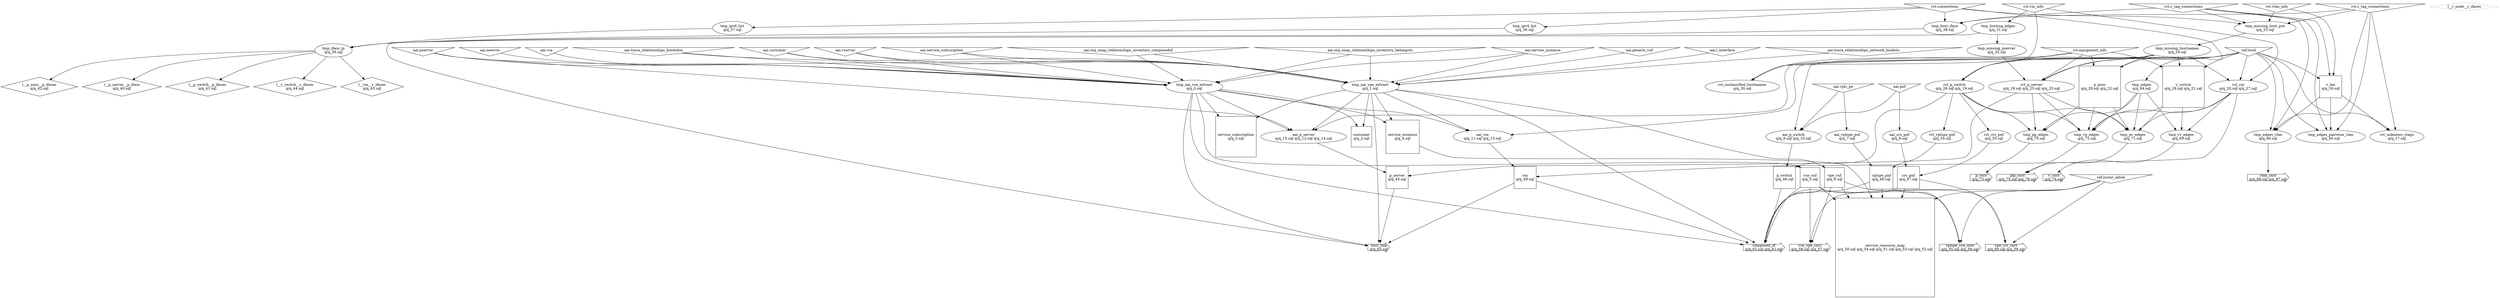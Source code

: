 digraph table_dependencies{
n0 [label="l__p_misc__p_ifaces\nq/q_42.sql", shape=diamond]
n1 [label="aai_vm\nq/q_11.sql q/q_13.sql"]
n2 [label="l__p_server__p_iface\nq/q_40.sql", shape=diamond]
n3 [label="vpe_vnf\nq/q_6.sql", shape=square]
n4 [label="l__p_switch__p_ifaces\nq/q_41.sql", shape=diamond]
n5 [label="l__v_switch__v_ifaces\nq/q_44.sql", shape=diamond]
n6 [label="v_cnct\nq/q_74.sql", shape=rarrow]
n7 [label="host_link\nq/q_63.sql", shape=rarrow]
n8 [label="tmp_hosting_edges\nq/q_31.sql"]
n9 [label="tmp_aai_vce_extract\nq/q_0.sql"]
n10 [label="vce_vnf\nq/q_5.sql", shape=square]
n11 [label="l__vm__v_ifaces\nq/q_43.sql", shape=diamond]
n12 [label="service_subscription\nq/q_3.sql", shape=square]
n13 [label="crs_pnf\nq/q_47.sql", shape=square]
n14 [label="tmp_edges_pairwise_vlan\nq/q_65.sql"]
n15 [label="rct_crs_pnf\nq/q_35.sql"]
n16 [label="rct_vplspe_pnf\nq/q_34.sql"]
n17 [label="tmp_host_iface\nq/q_38.sql"]
n18 [label="p_server\nq/q_45.sql", shape=square]
n19 [label="vplspe_vce_cnct\nq/q_55.sql q/q_56.sql", shape=rarrow]
n20 [label="composed_of\nq/q_62.sql q/q_61.sql", shape=rarrow]
n21 [label="rct_unclassified_hostnames\nq/q_30.sql"]
n22 [label="plp_cnct\nq/q_75.sql q/q_76.sql", shape=rarrow]
n23 [label="tmp_aai_vpe_extract\nq/q_1.sql"]
n24 [label="rct_unknown_ctags\nq/q_17.sql"]
n25 [label="aai_crs_pnf\nq/q_8.sql"]
n26 [label="v_lan\nq/q_16.sql", shape=square]
n27 [label="rct_p_server\nq/q_18.sql q/q_25.sql q/q_33.sql"]
n28 [label="service_resource_map\nq/q_50.sql q/q_54.sql q/q_51.sql q/q_53.sql q/q_52.sql", shape=square]
n29 [label="tmp_missing_pserver\nq/q_32.sql"]
n30 [label="vplspe_pnf\nq/q_48.sql", shape=square]
n31 [label="service_instance\nq/q_4.sql", shape=square]
n32 [label="tmp_vp_edges\nq/q_72.sql"]
n33 [label="tmp_pp_edges\nq/q_70.sql"]
n34 [label="rct_p_switch\nq/q_26.sql q/q_19.sql"]
n35 [label="tmp_missing_hostnames\nq/q_24.sql"]
n36 [label="tmp_edges\nq/q_64.sql"]
n37 [label="vce_vpe_cnct\nq/q_58.sql q/q_57.sql", shape=rarrow]
n38 [label="tmp_edges_vlan\nq/q_66.sql"]
n39 [label="tmp_vv_edges\nq/q_69.sql"]
n40 [label="tmp_ipv4_list\nq/q_36.sql"]
n41 [label="customer\nq/q_2.sql", shape=square]
n42 [label="aai_vplspe_pnf\nq/q_7.sql"]
n43 [label="tmp_pv_edges\nq/q_71.sql"]
n44 [label="v_switch\nq/q_28.sql q/q_21.sql", shape=square]
n45 [label="aai_p_switch\nq/q_9.sql q/q_10.sql"]
n46 [label="aai_p_server\nq/q_15.sql q/q_12.sql q/q_14.sql"]
n47 [label="vpe_crs_cnct\nq/q_60.sql q/q_59.sql", shape=rarrow]
n48 [label="p_switch\nq/q_46.sql", shape=square]
n49 [label="vlan_cnct\nq/q_68.sql q/q_67.sql", shape=rarrow]
n50 [label="rct_vm\nq/q_20.sql q/q_27.sql"]
n51 [label="tmp_ipv6_list\nq/q_37.sql"]
n52 [label="tmp_iface_ip\nq/q_39.sql"]
n53 [label="vm\nq/q_49.sql", shape=square]
n54 [label="tmp_missing_host_pre\nq/q_23.sql"]
n55 [label="p_cnct\nq/q_73.sql", shape=rarrow]
n56 [label="p_misc\nq/q_29.sql q/q_22.sql", shape=square]
n57 [label="aai.pserver", shape=invtriangle]
n58 [label="aai.l_interface", shape=invtriangle]
n59 [label="rct.connections", shape=invtriangle]
n60 [label="aai.tosca_relationships_network_bindsto", shape=invtriangle]
n61 [label="aai.tosca_relationships_hostedon", shape=invtriangle]
n62 [label="rct.vm_info", shape=invtriangle]
n63 [label="aai.customer", shape=invtriangle]
n64 [label="aai.vserver", shape=invtriangle]
n65 [label="rct.equipment_info", shape=invtriangle]
n66 [label="aai.service_subscription", shape=invtriangle]
n67 [label="aai.org_onap_relationships_inventory_composedof", shape=invtriangle]
n68 [label="aai.vpls_pe", shape=invtriangle]
n69 [label="aai.pnf", shape=invtriangle]
n70 [label="aai.newvce", shape=invtriangle]
n71 [label="aai.vce", shape=invtriangle]
n72 [label="ref.locid", shape=invtriangle]
n73 [label="rct.vlan_info", shape=invtriangle]
n74 [label="aai.generic_vnf", shape=invtriangle]
n75 [label="rct.c_tag_connections", shape=invtriangle]
n76 [label="ref.instar_adiod", shape=invtriangle]
n77 [label="aai.org_onap_relationships_inventory_belongsto", shape=invtriangle]
n78 [label="aai.service_instance", shape=invtriangle]
n79 [label="rct.s_tag_connections", shape=invtriangle]
n52 -> n0
n9 -> n1
n72 -> n1
n23 -> n1
n52 -> n2
n23 -> n3
n52 -> n4
n52 -> n5
n39 -> n6
n9 -> n7
n53 -> n7
n18 -> n7
n23 -> n7
n8 -> n7
n62 -> n8
n63 -> n9
n66 -> n9
n78 -> n9
n77 -> n9
n71 -> n9
n70 -> n9
n67 -> n9
n61 -> n9
n64 -> n9
n57 -> n9
n9 -> n10
n52 -> n11
n9 -> n12
n23 -> n12
n25 -> n13
n15 -> n13
n79 -> n14
n72 -> n14
n75 -> n14
n26 -> n14
n34 -> n15
n34 -> n16
n59 -> n17
n75 -> n17
n79 -> n17
n27 -> n18
n46 -> n18
n76 -> n19
n30 -> n19
n10 -> n19
n30 -> n20
n48 -> n20
n13 -> n20
n9 -> n20
n10 -> n20
n53 -> n20
n23 -> n20
n3 -> n20
n35 -> n21
n65 -> n21
n62 -> n21
n32 -> n22
n43 -> n22
n63 -> n23
n66 -> n23
n78 -> n23
n77 -> n23
n74 -> n23
n67 -> n23
n61 -> n23
n60 -> n23
n64 -> n23
n57 -> n23
n58 -> n23
n75 -> n24
n72 -> n24
n26 -> n24
n69 -> n25
n73 -> n26
n79 -> n26
n72 -> n26
n65 -> n27
n35 -> n27
n72 -> n27
n29 -> n27
n76 -> n28
n31 -> n28
n30 -> n28
n10 -> n28
n13 -> n28
n3 -> n28
n8 -> n29
n42 -> n30
n16 -> n30
n9 -> n31
n23 -> n31
n36 -> n32
n50 -> n32
n27 -> n32
n34 -> n32
n56 -> n32
n44 -> n32
n36 -> n33
n27 -> n33
n34 -> n33
n56 -> n33
n35 -> n34
n72 -> n34
n65 -> n34
n54 -> n35
n59 -> n36
n76 -> n37
n10 -> n37
n3 -> n37
n79 -> n38
n72 -> n38
n75 -> n38
n26 -> n38
n36 -> n39
n50 -> n39
n44 -> n39
n59 -> n40
n9 -> n41
n23 -> n41
n68 -> n42
n36 -> n43
n27 -> n43
n50 -> n43
n44 -> n43
n34 -> n43
n56 -> n43
n35 -> n44
n72 -> n44
n65 -> n44
n69 -> n45
n72 -> n45
n68 -> n45
n57 -> n46
n72 -> n46
n9 -> n46
n23 -> n46
n76 -> n47
n3 -> n47
n13 -> n47
n34 -> n48
n45 -> n48
n38 -> n49
n62 -> n50
n35 -> n50
n72 -> n50
n59 -> n51
n17 -> n52
n40 -> n52
n51 -> n52
n1 -> n53
n50 -> n53
n59 -> n54
n75 -> n54
n79 -> n54
n73 -> n54
n33 -> n55
n35 -> n56
n72 -> n56
n65 -> n56
n80 [label="l__r_node__r_ifaces", shape=diamond, style=dotted]
}
